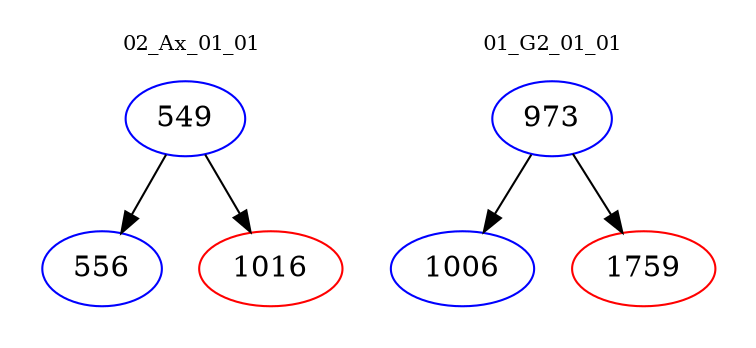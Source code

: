 digraph{
subgraph cluster_0 {
color = white
label = "02_Ax_01_01";
fontsize=10;
T0_549 [label="549", color="blue"]
T0_549 -> T0_556 [color="black"]
T0_556 [label="556", color="blue"]
T0_549 -> T0_1016 [color="black"]
T0_1016 [label="1016", color="red"]
}
subgraph cluster_1 {
color = white
label = "01_G2_01_01";
fontsize=10;
T1_973 [label="973", color="blue"]
T1_973 -> T1_1006 [color="black"]
T1_1006 [label="1006", color="blue"]
T1_973 -> T1_1759 [color="black"]
T1_1759 [label="1759", color="red"]
}
}
